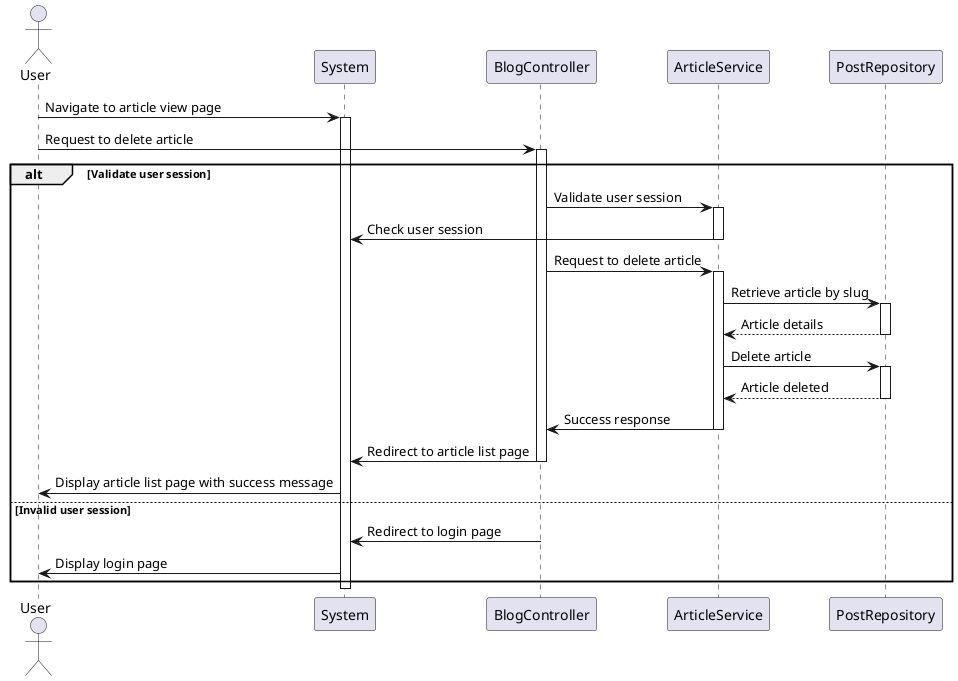 @startuml

actor User as User
participant "System" as System
participant BlogController as Controller
participant ArticleService as ArticleService
participant PostRepository as PostRepo

User -> System: Navigate to article view page
activate System

User -> Controller: Request to delete article
activate Controller

alt Validate user session
    Controller -> ArticleService: Validate user session
    activate ArticleService

    ArticleService -> System: Check user session
    deactivate ArticleService

    Controller -> ArticleService: Request to delete article
    activate ArticleService

    ArticleService -> PostRepo: Retrieve article by slug
    activate PostRepo
    PostRepo --> ArticleService: Article details
    deactivate PostRepo

    ArticleService -> PostRepo: Delete article
    activate PostRepo
    PostRepo --> ArticleService: Article deleted
    deactivate PostRepo

    ArticleService -> Controller: Success response
    deactivate ArticleService

    Controller -> System: Redirect to article list page
    deactivate Controller

    System -> User: Display article list page with success message
else Invalid user session
    Controller -> System: Redirect to login page
    deactivate Controller

    System -> User: Display login page
end

deactivate System

@enduml
